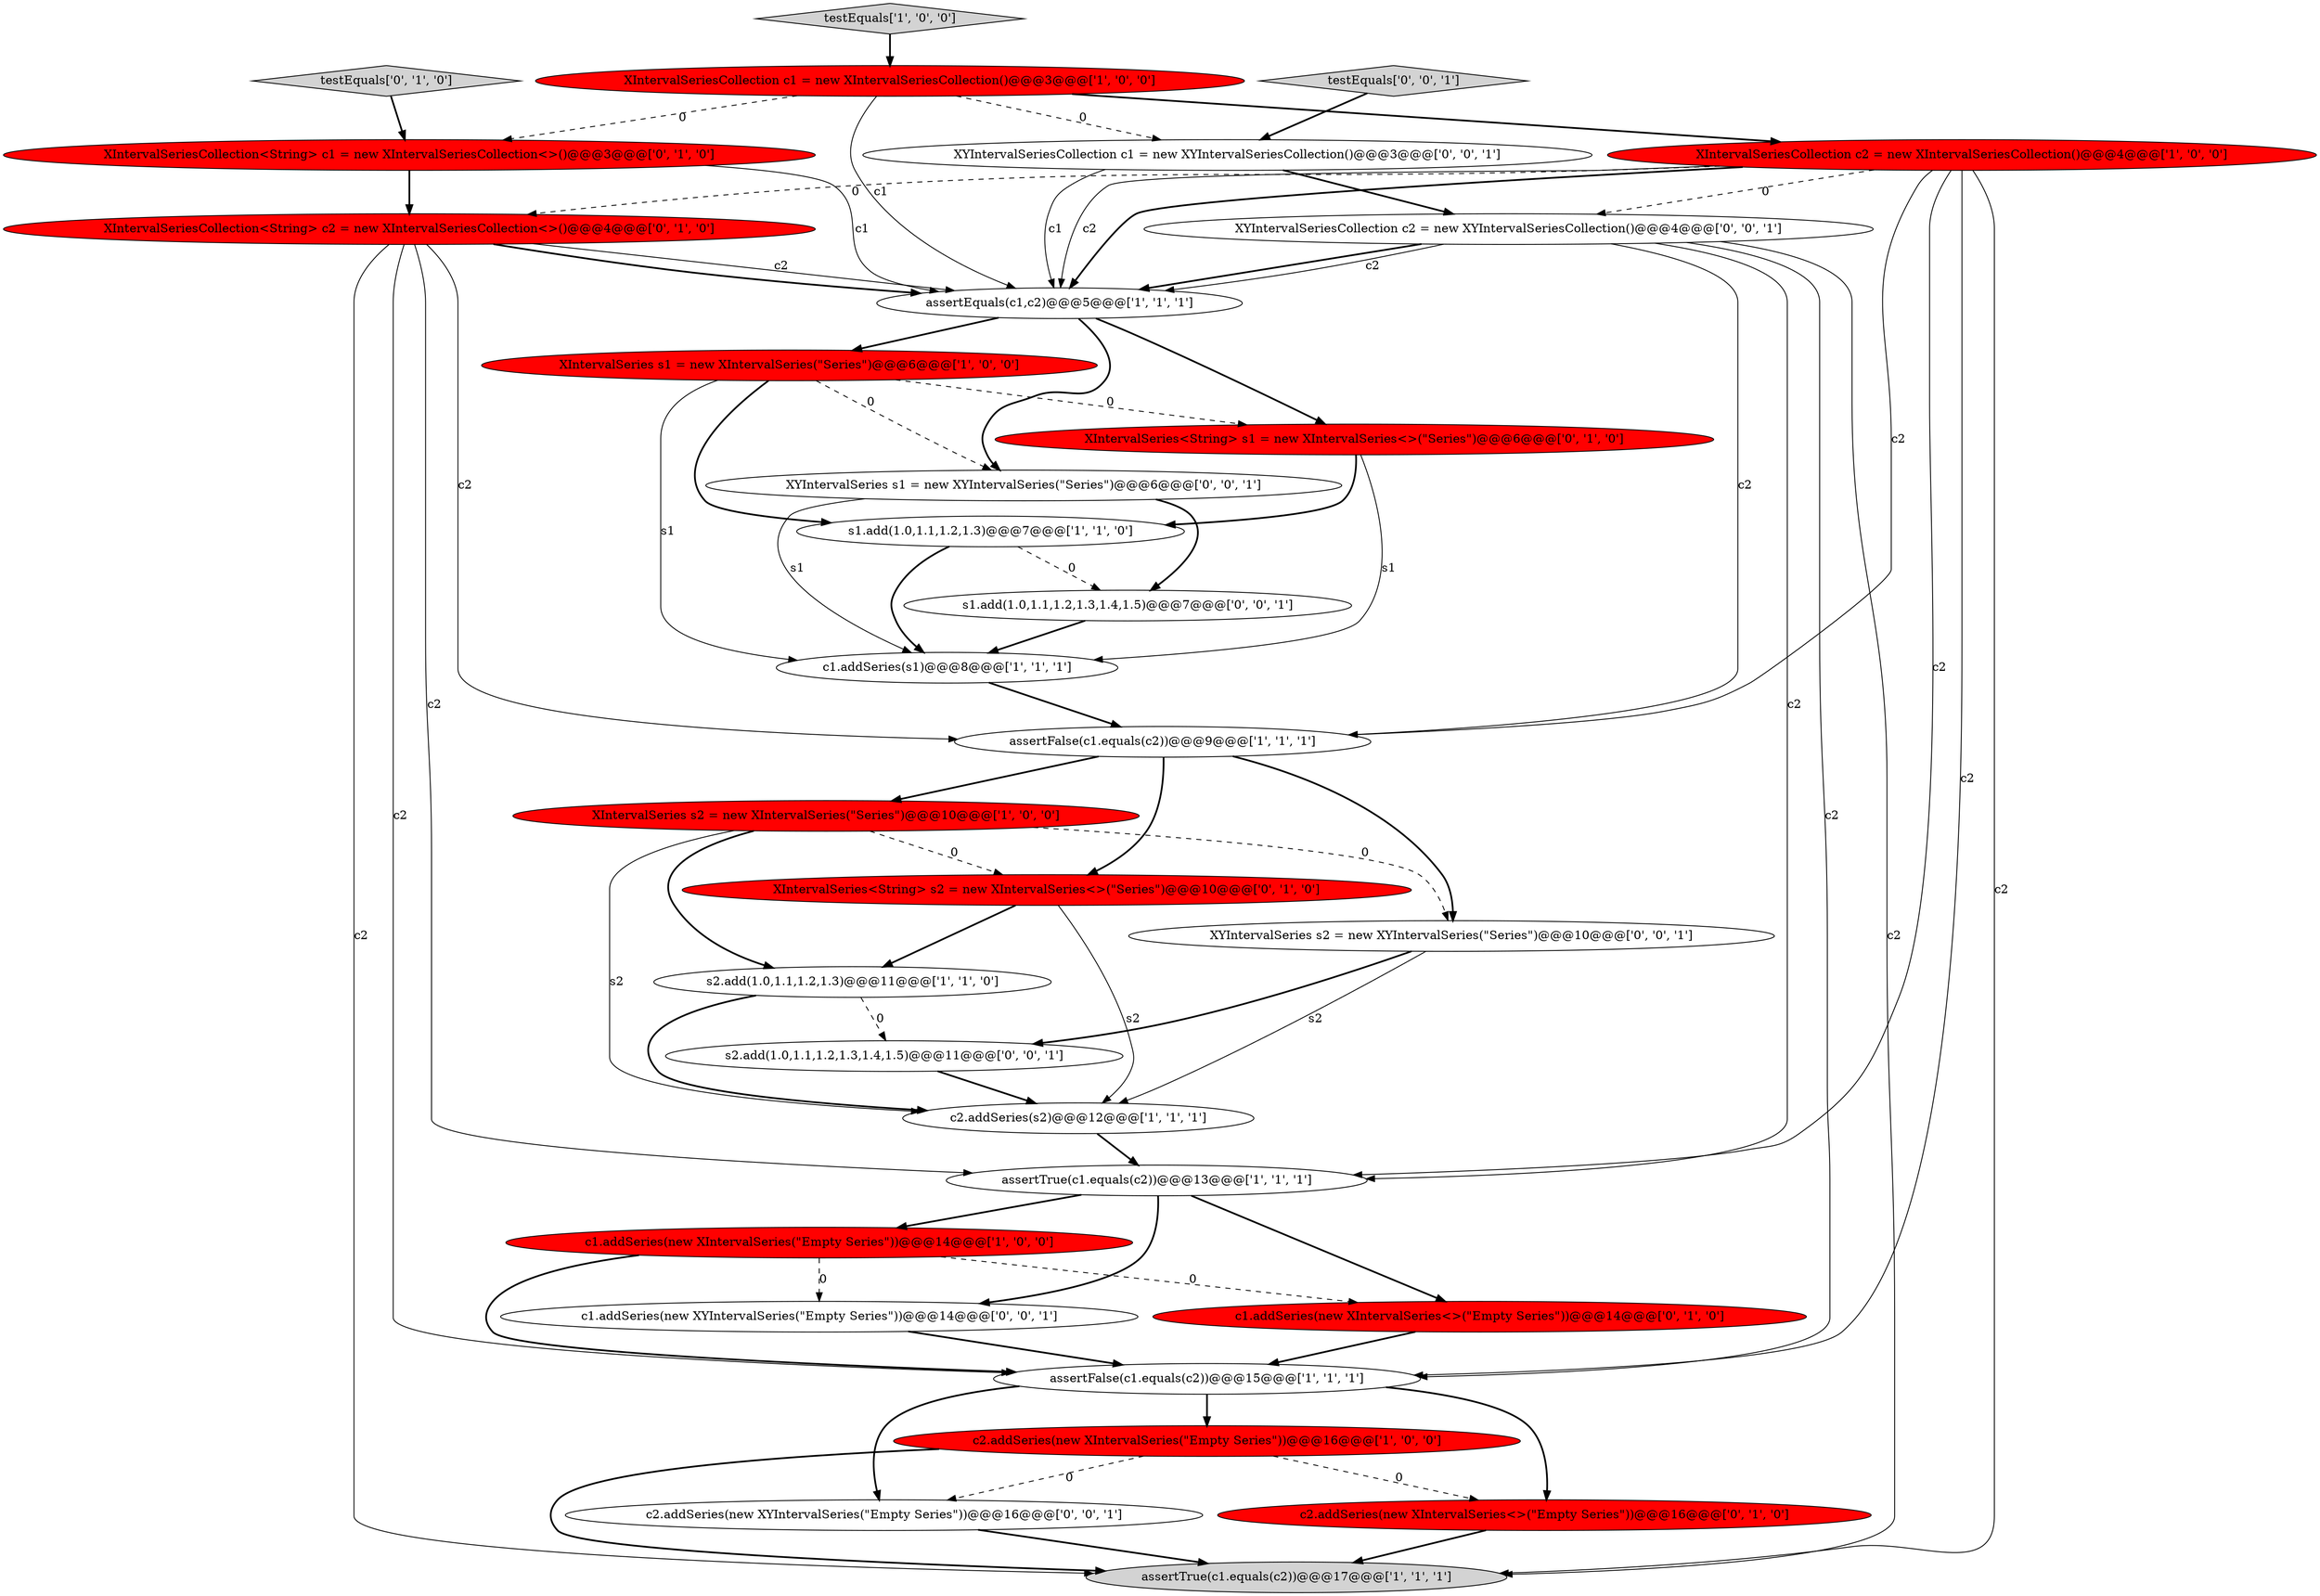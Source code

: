 digraph {
21 [style = filled, label = "c1.addSeries(new XIntervalSeries<>(\"Empty Series\"))@@@14@@@['0', '1', '0']", fillcolor = red, shape = ellipse image = "AAA1AAABBB2BBB"];
8 [style = filled, label = "s1.add(1.0,1.1,1.2,1.3)@@@7@@@['1', '1', '0']", fillcolor = white, shape = ellipse image = "AAA0AAABBB1BBB"];
11 [style = filled, label = "testEquals['1', '0', '0']", fillcolor = lightgray, shape = diamond image = "AAA0AAABBB1BBB"];
31 [style = filled, label = "XYIntervalSeries s2 = new XYIntervalSeries(\"Series\")@@@10@@@['0', '0', '1']", fillcolor = white, shape = ellipse image = "AAA0AAABBB3BBB"];
26 [style = filled, label = "c2.addSeries(new XYIntervalSeries(\"Empty Series\"))@@@16@@@['0', '0', '1']", fillcolor = white, shape = ellipse image = "AAA0AAABBB3BBB"];
14 [style = filled, label = "assertTrue(c1.equals(c2))@@@13@@@['1', '1', '1']", fillcolor = white, shape = ellipse image = "AAA0AAABBB1BBB"];
19 [style = filled, label = "XIntervalSeries<String> s2 = new XIntervalSeries<>(\"Series\")@@@10@@@['0', '1', '0']", fillcolor = red, shape = ellipse image = "AAA1AAABBB2BBB"];
27 [style = filled, label = "s2.add(1.0,1.1,1.2,1.3,1.4,1.5)@@@11@@@['0', '0', '1']", fillcolor = white, shape = ellipse image = "AAA0AAABBB3BBB"];
30 [style = filled, label = "XYIntervalSeries s1 = new XYIntervalSeries(\"Series\")@@@6@@@['0', '0', '1']", fillcolor = white, shape = ellipse image = "AAA0AAABBB3BBB"];
24 [style = filled, label = "XYIntervalSeriesCollection c2 = new XYIntervalSeriesCollection()@@@4@@@['0', '0', '1']", fillcolor = white, shape = ellipse image = "AAA0AAABBB3BBB"];
18 [style = filled, label = "XIntervalSeriesCollection<String> c2 = new XIntervalSeriesCollection<>()@@@4@@@['0', '1', '0']", fillcolor = red, shape = ellipse image = "AAA1AAABBB2BBB"];
28 [style = filled, label = "testEquals['0', '0', '1']", fillcolor = lightgray, shape = diamond image = "AAA0AAABBB3BBB"];
6 [style = filled, label = "c2.addSeries(new XIntervalSeries(\"Empty Series\"))@@@16@@@['1', '0', '0']", fillcolor = red, shape = ellipse image = "AAA1AAABBB1BBB"];
22 [style = filled, label = "testEquals['0', '1', '0']", fillcolor = lightgray, shape = diamond image = "AAA0AAABBB2BBB"];
17 [style = filled, label = "XIntervalSeriesCollection<String> c1 = new XIntervalSeriesCollection<>()@@@3@@@['0', '1', '0']", fillcolor = red, shape = ellipse image = "AAA1AAABBB2BBB"];
13 [style = filled, label = "XIntervalSeries s2 = new XIntervalSeries(\"Series\")@@@10@@@['1', '0', '0']", fillcolor = red, shape = ellipse image = "AAA1AAABBB1BBB"];
2 [style = filled, label = "assertFalse(c1.equals(c2))@@@15@@@['1', '1', '1']", fillcolor = white, shape = ellipse image = "AAA0AAABBB1BBB"];
5 [style = filled, label = "c1.addSeries(s1)@@@8@@@['1', '1', '1']", fillcolor = white, shape = ellipse image = "AAA0AAABBB1BBB"];
29 [style = filled, label = "c1.addSeries(new XYIntervalSeries(\"Empty Series\"))@@@14@@@['0', '0', '1']", fillcolor = white, shape = ellipse image = "AAA0AAABBB3BBB"];
12 [style = filled, label = "c2.addSeries(s2)@@@12@@@['1', '1', '1']", fillcolor = white, shape = ellipse image = "AAA0AAABBB1BBB"];
15 [style = filled, label = "c1.addSeries(new XIntervalSeries(\"Empty Series\"))@@@14@@@['1', '0', '0']", fillcolor = red, shape = ellipse image = "AAA1AAABBB1BBB"];
20 [style = filled, label = "c2.addSeries(new XIntervalSeries<>(\"Empty Series\"))@@@16@@@['0', '1', '0']", fillcolor = red, shape = ellipse image = "AAA1AAABBB2BBB"];
7 [style = filled, label = "s2.add(1.0,1.1,1.2,1.3)@@@11@@@['1', '1', '0']", fillcolor = white, shape = ellipse image = "AAA0AAABBB1BBB"];
25 [style = filled, label = "s1.add(1.0,1.1,1.2,1.3,1.4,1.5)@@@7@@@['0', '0', '1']", fillcolor = white, shape = ellipse image = "AAA0AAABBB3BBB"];
9 [style = filled, label = "XIntervalSeriesCollection c1 = new XIntervalSeriesCollection()@@@3@@@['1', '0', '0']", fillcolor = red, shape = ellipse image = "AAA1AAABBB1BBB"];
0 [style = filled, label = "XIntervalSeriesCollection c2 = new XIntervalSeriesCollection()@@@4@@@['1', '0', '0']", fillcolor = red, shape = ellipse image = "AAA1AAABBB1BBB"];
1 [style = filled, label = "assertFalse(c1.equals(c2))@@@9@@@['1', '1', '1']", fillcolor = white, shape = ellipse image = "AAA0AAABBB1BBB"];
10 [style = filled, label = "assertEquals(c1,c2)@@@5@@@['1', '1', '1']", fillcolor = white, shape = ellipse image = "AAA0AAABBB1BBB"];
16 [style = filled, label = "XIntervalSeries<String> s1 = new XIntervalSeries<>(\"Series\")@@@6@@@['0', '1', '0']", fillcolor = red, shape = ellipse image = "AAA1AAABBB2BBB"];
4 [style = filled, label = "XIntervalSeries s1 = new XIntervalSeries(\"Series\")@@@6@@@['1', '0', '0']", fillcolor = red, shape = ellipse image = "AAA1AAABBB1BBB"];
23 [style = filled, label = "XYIntervalSeriesCollection c1 = new XYIntervalSeriesCollection()@@@3@@@['0', '0', '1']", fillcolor = white, shape = ellipse image = "AAA0AAABBB3BBB"];
3 [style = filled, label = "assertTrue(c1.equals(c2))@@@17@@@['1', '1', '1']", fillcolor = lightgray, shape = ellipse image = "AAA0AAABBB1BBB"];
24->10 [style = bold, label=""];
31->12 [style = solid, label="s2"];
6->3 [style = bold, label=""];
15->2 [style = bold, label=""];
2->20 [style = bold, label=""];
2->26 [style = bold, label=""];
16->5 [style = solid, label="s1"];
4->16 [style = dashed, label="0"];
9->0 [style = bold, label=""];
27->12 [style = bold, label=""];
16->8 [style = bold, label=""];
0->14 [style = solid, label="c2"];
7->12 [style = bold, label=""];
6->20 [style = dashed, label="0"];
2->6 [style = bold, label=""];
26->3 [style = bold, label=""];
0->1 [style = solid, label="c2"];
0->10 [style = solid, label="c2"];
24->10 [style = solid, label="c2"];
4->30 [style = dashed, label="0"];
30->25 [style = bold, label=""];
15->21 [style = dashed, label="0"];
15->29 [style = dashed, label="0"];
20->3 [style = bold, label=""];
24->2 [style = solid, label="c2"];
9->10 [style = solid, label="c1"];
18->10 [style = solid, label="c2"];
13->19 [style = dashed, label="0"];
4->5 [style = solid, label="s1"];
11->9 [style = bold, label=""];
0->3 [style = solid, label="c2"];
18->2 [style = solid, label="c2"];
23->10 [style = solid, label="c1"];
1->13 [style = bold, label=""];
18->14 [style = solid, label="c2"];
9->23 [style = dashed, label="0"];
18->1 [style = solid, label="c2"];
21->2 [style = bold, label=""];
7->27 [style = dashed, label="0"];
5->1 [style = bold, label=""];
0->10 [style = bold, label=""];
23->24 [style = bold, label=""];
29->2 [style = bold, label=""];
8->5 [style = bold, label=""];
18->10 [style = bold, label=""];
10->16 [style = bold, label=""];
31->27 [style = bold, label=""];
13->31 [style = dashed, label="0"];
28->23 [style = bold, label=""];
13->7 [style = bold, label=""];
24->3 [style = solid, label="c2"];
6->26 [style = dashed, label="0"];
30->5 [style = solid, label="s1"];
9->17 [style = dashed, label="0"];
12->14 [style = bold, label=""];
14->29 [style = bold, label=""];
10->4 [style = bold, label=""];
0->2 [style = solid, label="c2"];
22->17 [style = bold, label=""];
0->18 [style = dashed, label="0"];
4->8 [style = bold, label=""];
25->5 [style = bold, label=""];
19->12 [style = solid, label="s2"];
14->15 [style = bold, label=""];
0->24 [style = dashed, label="0"];
8->25 [style = dashed, label="0"];
24->14 [style = solid, label="c2"];
1->19 [style = bold, label=""];
1->31 [style = bold, label=""];
17->10 [style = solid, label="c1"];
13->12 [style = solid, label="s2"];
24->1 [style = solid, label="c2"];
19->7 [style = bold, label=""];
10->30 [style = bold, label=""];
18->3 [style = solid, label="c2"];
14->21 [style = bold, label=""];
17->18 [style = bold, label=""];
}
